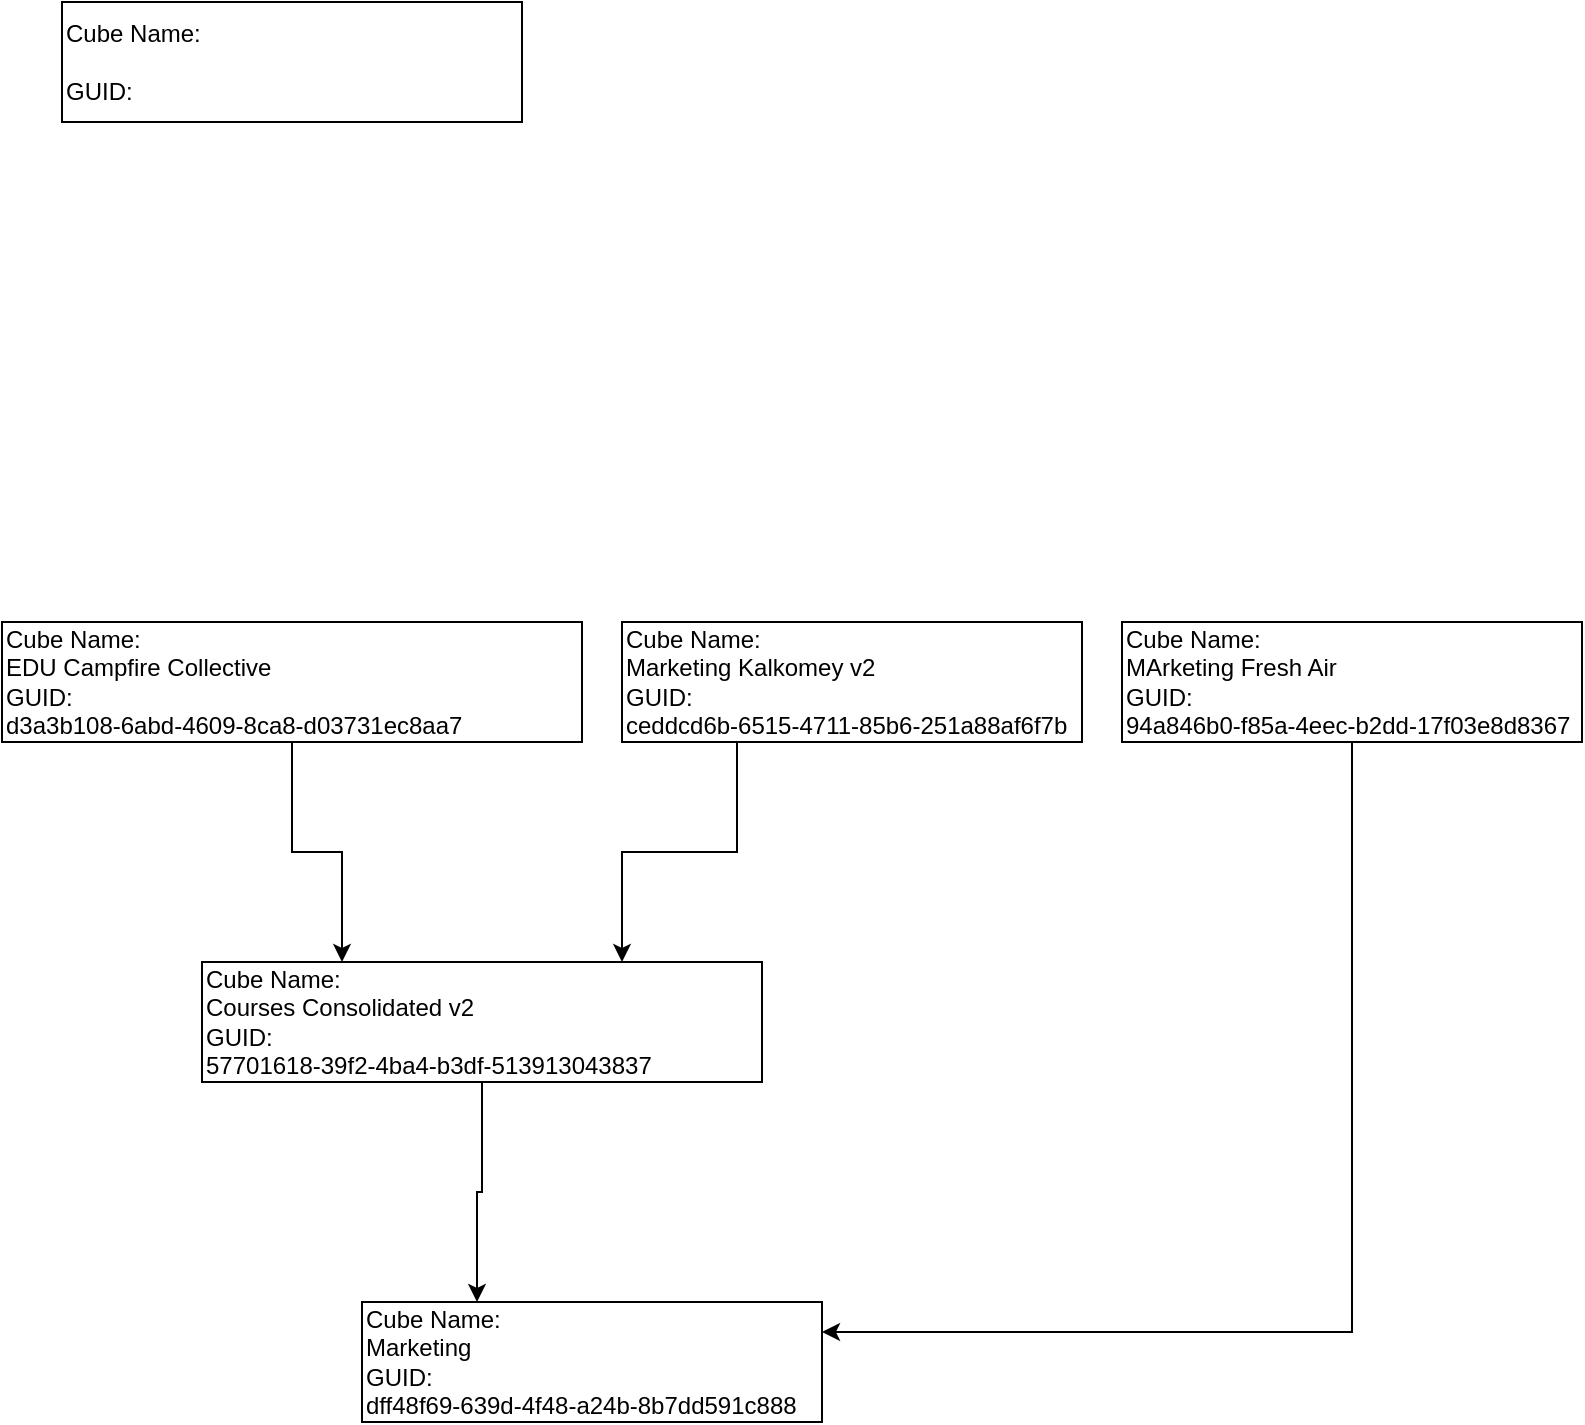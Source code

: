 <mxfile version="21.3.6" type="github">
  <diagram name="Page-1" id="ct8AoqX9kYLhrmAwCGm1">
    <mxGraphModel dx="1434" dy="796" grid="1" gridSize="10" guides="1" tooltips="1" connect="1" arrows="1" fold="1" page="1" pageScale="1" pageWidth="850" pageHeight="1100" math="0" shadow="0">
      <root>
        <mxCell id="0" />
        <mxCell id="1" parent="0" />
        <mxCell id="IMfL2nZYV4UlLK6mLsEN-9" style="edgeStyle=orthogonalEdgeStyle;rounded=0;orthogonalLoop=1;jettySize=auto;html=1;entryX=0.25;entryY=0;entryDx=0;entryDy=0;" edge="1" parent="1" source="IMfL2nZYV4UlLK6mLsEN-1" target="IMfL2nZYV4UlLK6mLsEN-3">
          <mxGeometry relative="1" as="geometry" />
        </mxCell>
        <mxCell id="IMfL2nZYV4UlLK6mLsEN-1" value="Cube Name:&lt;br&gt;Courses Consolidated v2&lt;br&gt;GUID:&lt;br&gt;57701618-39f2-4ba4-b3df-513913043837" style="rounded=0;whiteSpace=wrap;html=1;align=left;" vertex="1" parent="1">
          <mxGeometry x="120" y="540" width="280" height="60" as="geometry" />
        </mxCell>
        <mxCell id="IMfL2nZYV4UlLK6mLsEN-8" style="edgeStyle=orthogonalEdgeStyle;rounded=0;orthogonalLoop=1;jettySize=auto;html=1;entryX=0.25;entryY=0;entryDx=0;entryDy=0;" edge="1" parent="1" source="IMfL2nZYV4UlLK6mLsEN-2" target="IMfL2nZYV4UlLK6mLsEN-1">
          <mxGeometry relative="1" as="geometry" />
        </mxCell>
        <mxCell id="IMfL2nZYV4UlLK6mLsEN-2" value="Cube Name:&lt;br&gt;EDU Campfire Collective&lt;br&gt;GUID:&lt;br&gt;d3a3b108-6abd-4609-8ca8-d03731ec8aa7" style="rounded=0;whiteSpace=wrap;html=1;align=left;" vertex="1" parent="1">
          <mxGeometry x="20" y="370" width="290" height="60" as="geometry" />
        </mxCell>
        <mxCell id="IMfL2nZYV4UlLK6mLsEN-3" value="Cube Name:&lt;br&gt;Marketing&lt;br&gt;GUID:&lt;br&gt;dff48f69-639d-4f48-a24b-8b7dd591c888" style="rounded=0;whiteSpace=wrap;html=1;align=left;" vertex="1" parent="1">
          <mxGeometry x="200" y="710" width="230" height="60" as="geometry" />
        </mxCell>
        <mxCell id="IMfL2nZYV4UlLK6mLsEN-7" style="edgeStyle=orthogonalEdgeStyle;rounded=0;orthogonalLoop=1;jettySize=auto;html=1;exitX=0.25;exitY=1;exitDx=0;exitDy=0;entryX=0.75;entryY=0;entryDx=0;entryDy=0;" edge="1" parent="1" source="IMfL2nZYV4UlLK6mLsEN-4" target="IMfL2nZYV4UlLK6mLsEN-1">
          <mxGeometry relative="1" as="geometry" />
        </mxCell>
        <mxCell id="IMfL2nZYV4UlLK6mLsEN-4" value="Cube Name:&lt;br&gt;Marketing Kalkomey v2&lt;br&gt;GUID:&lt;br&gt;ceddcd6b-6515-4711-85b6-251a88af6f7b" style="rounded=0;whiteSpace=wrap;html=1;align=left;" vertex="1" parent="1">
          <mxGeometry x="330" y="370" width="230" height="60" as="geometry" />
        </mxCell>
        <mxCell id="IMfL2nZYV4UlLK6mLsEN-5" value="Cube Name:&lt;br&gt;&lt;br&gt;GUID:&lt;br&gt;" style="rounded=0;whiteSpace=wrap;html=1;align=left;" vertex="1" parent="1">
          <mxGeometry x="50" y="60" width="230" height="60" as="geometry" />
        </mxCell>
        <mxCell id="IMfL2nZYV4UlLK6mLsEN-10" style="edgeStyle=orthogonalEdgeStyle;rounded=0;orthogonalLoop=1;jettySize=auto;html=1;entryX=1;entryY=0.25;entryDx=0;entryDy=0;exitX=0.5;exitY=1;exitDx=0;exitDy=0;" edge="1" parent="1" source="IMfL2nZYV4UlLK6mLsEN-6" target="IMfL2nZYV4UlLK6mLsEN-3">
          <mxGeometry relative="1" as="geometry" />
        </mxCell>
        <mxCell id="IMfL2nZYV4UlLK6mLsEN-6" value="Cube Name:&lt;br&gt;MArketing Fresh Air&lt;br&gt;GUID:&lt;br&gt;94a846b0-f85a-4eec-b2dd-17f03e8d8367" style="rounded=0;whiteSpace=wrap;html=1;align=left;" vertex="1" parent="1">
          <mxGeometry x="580" y="370" width="230" height="60" as="geometry" />
        </mxCell>
      </root>
    </mxGraphModel>
  </diagram>
</mxfile>
